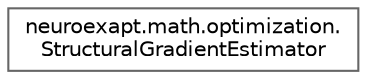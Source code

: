 digraph "Graphical Class Hierarchy"
{
 // LATEX_PDF_SIZE
  bgcolor="transparent";
  edge [fontname=Helvetica,fontsize=10,labelfontname=Helvetica,labelfontsize=10];
  node [fontname=Helvetica,fontsize=10,shape=box,height=0.2,width=0.4];
  rankdir="LR";
  Node0 [id="Node000000",label="neuroexapt.math.optimization.\lStructuralGradientEstimator",height=0.2,width=0.4,color="grey40", fillcolor="white", style="filled",URL="$classneuroexapt_1_1math_1_1optimization_1_1StructuralGradientEstimator.html",tooltip=" "];
}
